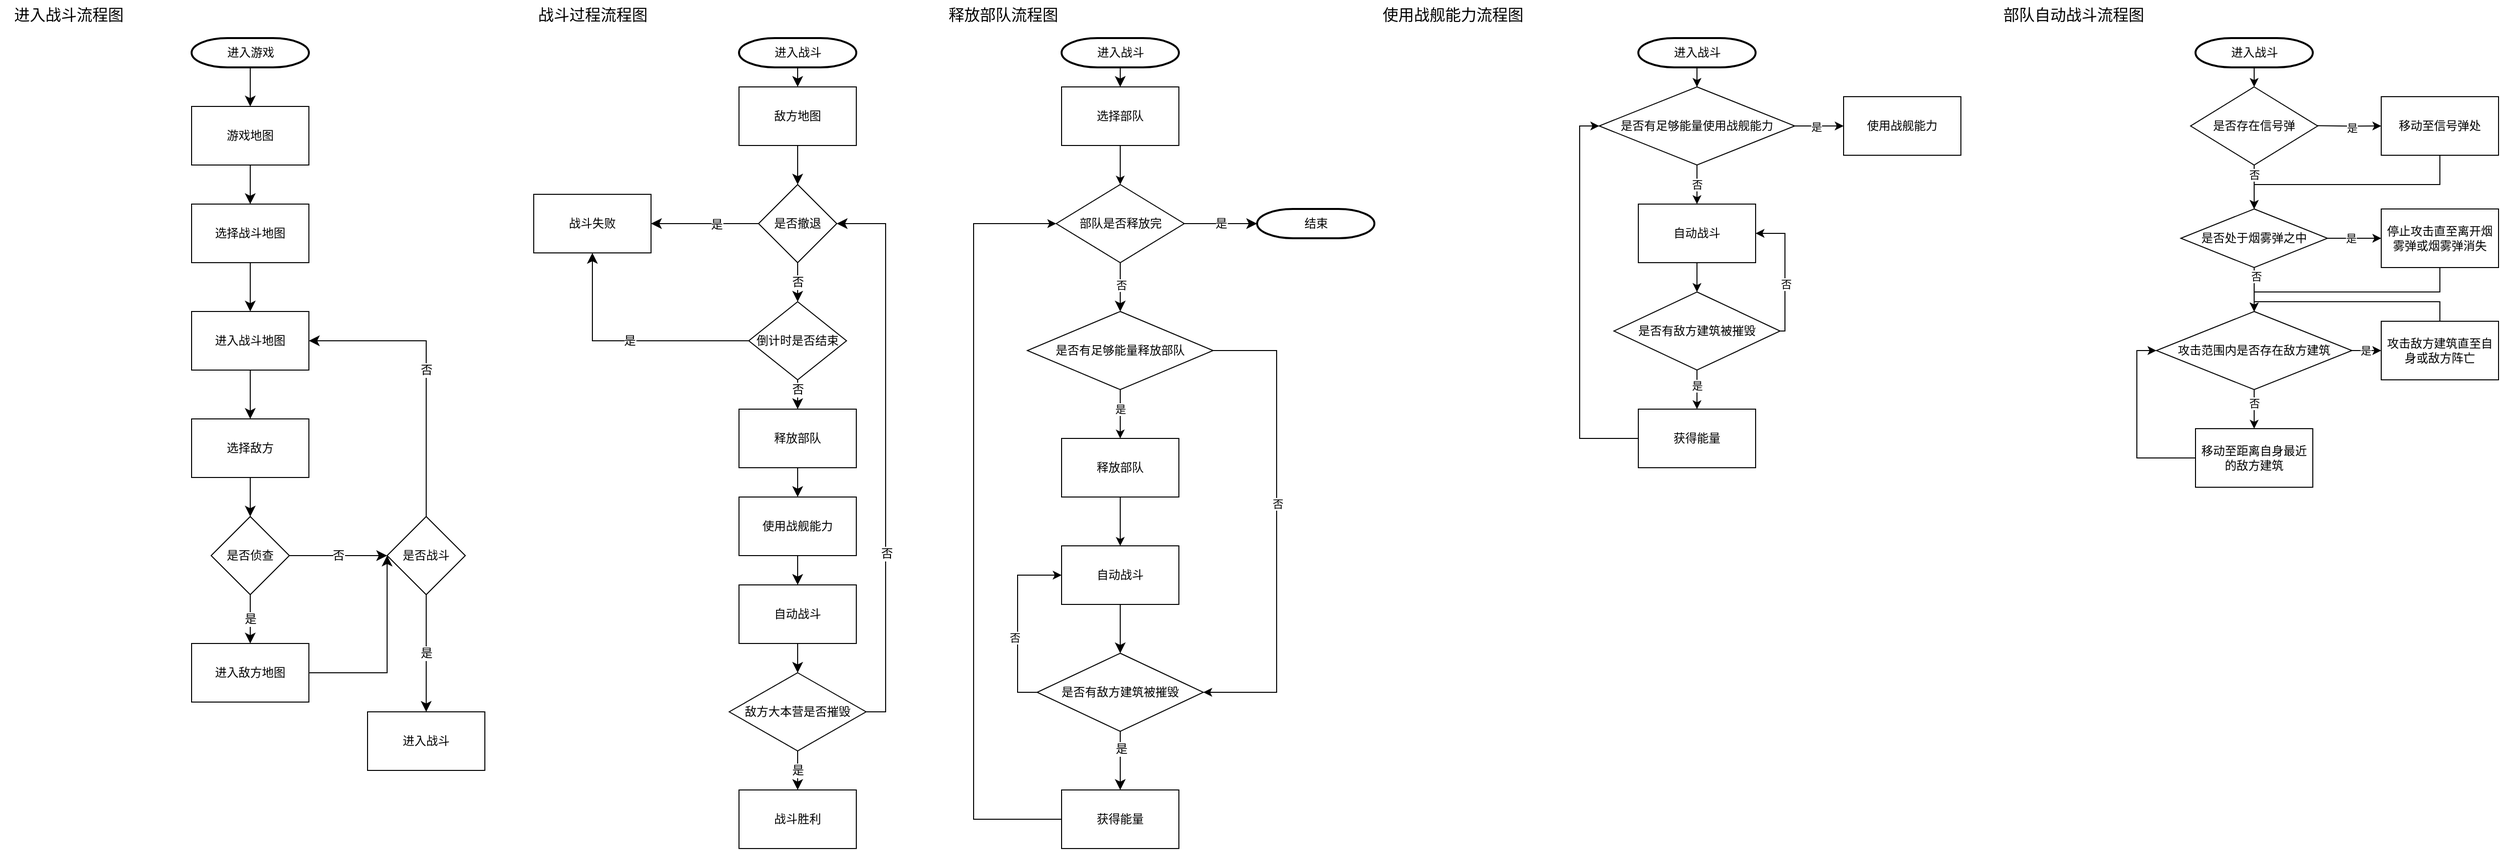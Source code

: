 <mxfile version="24.0.8" type="github">
  <diagram id="6a731a19-8d31-9384-78a2-239565b7b9f0" name="Page-1">
    <mxGraphModel dx="2696" dy="1640" grid="1" gridSize="10" guides="1" tooltips="1" connect="1" arrows="1" fold="1" page="1" pageScale="1" pageWidth="1169" pageHeight="827" background="none" math="0" shadow="0">
      <root>
        <mxCell id="0" />
        <mxCell id="1" parent="0" />
        <mxCell id="2" value="进入游戏" style="shape=mxgraph.flowchart.terminator;strokeWidth=2;gradientColor=none;gradientDirection=north;fontStyle=0;html=1;" parent="1" vertex="1">
          <mxGeometry x="260" y="60" width="120" height="30" as="geometry" />
        </mxCell>
        <mxCell id="Nmwimtc2McxLeB2NiwRX-73" style="edgeStyle=none;curved=1;rounded=0;orthogonalLoop=1;jettySize=auto;html=1;entryX=0.5;entryY=0;entryDx=0;entryDy=0;fontSize=12;startSize=8;endSize=8;" parent="1" source="Nmwimtc2McxLeB2NiwRX-66" target="Nmwimtc2McxLeB2NiwRX-67" edge="1">
          <mxGeometry relative="1" as="geometry" />
        </mxCell>
        <mxCell id="Nmwimtc2McxLeB2NiwRX-66" value="游戏地图" style="whiteSpace=wrap;html=1;" parent="1" vertex="1">
          <mxGeometry x="260" y="130" width="120" height="60" as="geometry" />
        </mxCell>
        <mxCell id="Nmwimtc2McxLeB2NiwRX-74" style="edgeStyle=none;curved=1;rounded=0;orthogonalLoop=1;jettySize=auto;html=1;entryX=0.5;entryY=0;entryDx=0;entryDy=0;fontSize=12;startSize=8;endSize=8;" parent="1" source="Nmwimtc2McxLeB2NiwRX-67" target="Nmwimtc2McxLeB2NiwRX-68" edge="1">
          <mxGeometry relative="1" as="geometry" />
        </mxCell>
        <mxCell id="Nmwimtc2McxLeB2NiwRX-67" value="选择战斗地图" style="whiteSpace=wrap;html=1;" parent="1" vertex="1">
          <mxGeometry x="260" y="230" width="120" height="60" as="geometry" />
        </mxCell>
        <mxCell id="Nmwimtc2McxLeB2NiwRX-81" style="edgeStyle=none;curved=1;rounded=0;orthogonalLoop=1;jettySize=auto;html=1;entryX=0.5;entryY=0;entryDx=0;entryDy=0;fontSize=12;startSize=8;endSize=8;" parent="1" source="Nmwimtc2McxLeB2NiwRX-68" target="Nmwimtc2McxLeB2NiwRX-75" edge="1">
          <mxGeometry relative="1" as="geometry" />
        </mxCell>
        <mxCell id="Nmwimtc2McxLeB2NiwRX-68" value="进入战斗地图" style="whiteSpace=wrap;html=1;" parent="1" vertex="1">
          <mxGeometry x="260" y="340" width="120" height="60" as="geometry" />
        </mxCell>
        <mxCell id="Nmwimtc2McxLeB2NiwRX-71" value="" style="edgeStyle=none;orthogonalLoop=1;jettySize=auto;html=1;rounded=0;fontSize=12;startSize=8;endSize=8;curved=1;exitX=0.5;exitY=1;exitDx=0;exitDy=0;exitPerimeter=0;entryX=0.5;entryY=0;entryDx=0;entryDy=0;" parent="1" source="2" target="Nmwimtc2McxLeB2NiwRX-66" edge="1">
          <mxGeometry width="120" relative="1" as="geometry">
            <mxPoint x="470" y="350" as="sourcePoint" />
            <mxPoint x="550" y="490" as="targetPoint" />
            <Array as="points" />
          </mxGeometry>
        </mxCell>
        <mxCell id="Nmwimtc2McxLeB2NiwRX-82" style="edgeStyle=none;curved=1;rounded=0;orthogonalLoop=1;jettySize=auto;html=1;entryX=0.5;entryY=0;entryDx=0;entryDy=0;fontSize=12;startSize=8;endSize=8;" parent="1" source="Nmwimtc2McxLeB2NiwRX-75" target="Nmwimtc2McxLeB2NiwRX-76" edge="1">
          <mxGeometry relative="1" as="geometry" />
        </mxCell>
        <mxCell id="Nmwimtc2McxLeB2NiwRX-75" value="选择敌方" style="whiteSpace=wrap;html=1;" parent="1" vertex="1">
          <mxGeometry x="260" y="450" width="120" height="60" as="geometry" />
        </mxCell>
        <mxCell id="Nmwimtc2McxLeB2NiwRX-78" value="否" style="edgeStyle=none;curved=1;rounded=0;orthogonalLoop=1;jettySize=auto;html=1;entryX=0;entryY=0.5;entryDx=0;entryDy=0;fontSize=12;startSize=8;endSize=8;" parent="1" source="Nmwimtc2McxLeB2NiwRX-76" target="Nmwimtc2McxLeB2NiwRX-77" edge="1">
          <mxGeometry relative="1" as="geometry" />
        </mxCell>
        <mxCell id="Nmwimtc2McxLeB2NiwRX-87" value="是" style="edgeStyle=none;curved=1;rounded=0;orthogonalLoop=1;jettySize=auto;html=1;entryX=0.5;entryY=0;entryDx=0;entryDy=0;fontSize=12;startSize=8;endSize=8;" parent="1" source="Nmwimtc2McxLeB2NiwRX-76" target="Nmwimtc2McxLeB2NiwRX-85" edge="1">
          <mxGeometry relative="1" as="geometry" />
        </mxCell>
        <mxCell id="Nmwimtc2McxLeB2NiwRX-76" value="是否侦查" style="rhombus;whiteSpace=wrap;html=1;" parent="1" vertex="1">
          <mxGeometry x="280" y="550" width="80" height="80" as="geometry" />
        </mxCell>
        <mxCell id="Nmwimtc2McxLeB2NiwRX-80" value="否" style="edgeStyle=orthogonalEdgeStyle;rounded=0;orthogonalLoop=1;jettySize=auto;html=1;fontSize=12;startSize=8;endSize=8;entryX=1;entryY=0.5;entryDx=0;entryDy=0;exitX=0.5;exitY=0;exitDx=0;exitDy=0;" parent="1" source="Nmwimtc2McxLeB2NiwRX-77" target="Nmwimtc2McxLeB2NiwRX-68" edge="1">
          <mxGeometry relative="1" as="geometry">
            <mxPoint x="430" y="380" as="targetPoint" />
            <mxPoint x="510" y="580" as="sourcePoint" />
            <Array as="points">
              <mxPoint x="500" y="370" />
            </Array>
          </mxGeometry>
        </mxCell>
        <mxCell id="Nmwimtc2McxLeB2NiwRX-84" value="是" style="edgeStyle=none;curved=1;rounded=0;orthogonalLoop=1;jettySize=auto;html=1;entryX=0.5;entryY=0;entryDx=0;entryDy=0;fontSize=12;startSize=8;endSize=8;" parent="1" source="Nmwimtc2McxLeB2NiwRX-77" target="Nmwimtc2McxLeB2NiwRX-83" edge="1">
          <mxGeometry relative="1" as="geometry" />
        </mxCell>
        <mxCell id="Nmwimtc2McxLeB2NiwRX-77" value="是否战斗" style="rhombus;whiteSpace=wrap;html=1;" parent="1" vertex="1">
          <mxGeometry x="460" y="550" width="80" height="80" as="geometry" />
        </mxCell>
        <mxCell id="Nmwimtc2McxLeB2NiwRX-83" value="进入战斗" style="whiteSpace=wrap;html=1;" parent="1" vertex="1">
          <mxGeometry x="440" y="750" width="120" height="60" as="geometry" />
        </mxCell>
        <mxCell id="Nmwimtc2McxLeB2NiwRX-86" style="edgeStyle=orthogonalEdgeStyle;rounded=0;orthogonalLoop=1;jettySize=auto;html=1;entryX=0;entryY=0.5;entryDx=0;entryDy=0;fontSize=12;startSize=8;endSize=8;exitX=1;exitY=0.5;exitDx=0;exitDy=0;" parent="1" source="Nmwimtc2McxLeB2NiwRX-85" target="Nmwimtc2McxLeB2NiwRX-77" edge="1">
          <mxGeometry relative="1" as="geometry">
            <Array as="points">
              <mxPoint x="460" y="710" />
            </Array>
          </mxGeometry>
        </mxCell>
        <mxCell id="Nmwimtc2McxLeB2NiwRX-85" value="进入敌方地图" style="whiteSpace=wrap;html=1;" parent="1" vertex="1">
          <mxGeometry x="260" y="680" width="120" height="60" as="geometry" />
        </mxCell>
        <mxCell id="Nmwimtc2McxLeB2NiwRX-90" value="进入战斗流程图" style="text;html=1;align=center;verticalAlign=middle;resizable=0;points=[];autosize=1;strokeColor=none;fillColor=none;fontSize=16;" parent="1" vertex="1">
          <mxGeometry x="64" y="21" width="140" height="30" as="geometry" />
        </mxCell>
        <mxCell id="Nmwimtc2McxLeB2NiwRX-91" value="战斗过程流程图" style="text;html=1;align=center;verticalAlign=middle;resizable=0;points=[];autosize=1;strokeColor=none;fillColor=none;fontSize=16;" parent="1" vertex="1">
          <mxGeometry x="600" y="21" width="140" height="30" as="geometry" />
        </mxCell>
        <mxCell id="Nmwimtc2McxLeB2NiwRX-100" style="edgeStyle=none;curved=1;rounded=0;orthogonalLoop=1;jettySize=auto;html=1;entryX=0.5;entryY=0;entryDx=0;entryDy=0;fontSize=12;startSize=8;endSize=8;" parent="1" source="Nmwimtc2McxLeB2NiwRX-92" target="Nmwimtc2McxLeB2NiwRX-93" edge="1">
          <mxGeometry relative="1" as="geometry" />
        </mxCell>
        <mxCell id="Nmwimtc2McxLeB2NiwRX-92" value="进入战斗" style="shape=mxgraph.flowchart.terminator;strokeWidth=2;gradientColor=none;gradientDirection=north;fontStyle=0;html=1;" parent="1" vertex="1">
          <mxGeometry x="820" y="60" width="120" height="30" as="geometry" />
        </mxCell>
        <mxCell id="Nmwimtc2McxLeB2NiwRX-121" style="edgeStyle=none;curved=1;rounded=0;orthogonalLoop=1;jettySize=auto;html=1;entryX=0.5;entryY=0;entryDx=0;entryDy=0;fontSize=12;startSize=8;endSize=8;" parent="1" source="Nmwimtc2McxLeB2NiwRX-93" target="Nmwimtc2McxLeB2NiwRX-116" edge="1">
          <mxGeometry relative="1" as="geometry" />
        </mxCell>
        <mxCell id="Nmwimtc2McxLeB2NiwRX-93" value="敌方地图" style="whiteSpace=wrap;html=1;" parent="1" vertex="1">
          <mxGeometry x="820" y="110" width="120" height="60" as="geometry" />
        </mxCell>
        <mxCell id="Nmwimtc2McxLeB2NiwRX-117" style="edgeStyle=orthogonalEdgeStyle;rounded=0;orthogonalLoop=1;jettySize=auto;html=1;entryX=0.5;entryY=1;entryDx=0;entryDy=0;fontSize=12;startSize=8;endSize=8;" parent="1" source="Nmwimtc2McxLeB2NiwRX-98" target="Nmwimtc2McxLeB2NiwRX-99" edge="1">
          <mxGeometry relative="1" as="geometry" />
        </mxCell>
        <mxCell id="Nmwimtc2McxLeB2NiwRX-118" value="是" style="edgeLabel;html=1;align=center;verticalAlign=middle;resizable=0;points=[];fontSize=12;" parent="Nmwimtc2McxLeB2NiwRX-117" vertex="1" connectable="0">
          <mxGeometry x="-0.024" y="4" relative="1" as="geometry">
            <mxPoint y="-4" as="offset" />
          </mxGeometry>
        </mxCell>
        <mxCell id="xczqTtwvnnCPaAs3Ql2R-7" style="edgeStyle=none;curved=1;rounded=0;orthogonalLoop=1;jettySize=auto;html=1;entryX=0.5;entryY=0;entryDx=0;entryDy=0;fontSize=12;startSize=8;endSize=8;" parent="1" source="Nmwimtc2McxLeB2NiwRX-98" target="bXodPko4FP_816DIiCRS-2" edge="1">
          <mxGeometry relative="1" as="geometry" />
        </mxCell>
        <mxCell id="xczqTtwvnnCPaAs3Ql2R-8" value="否" style="edgeLabel;html=1;align=center;verticalAlign=middle;resizable=0;points=[];fontSize=12;" parent="xczqTtwvnnCPaAs3Ql2R-7" vertex="1" connectable="0">
          <mxGeometry x="-0.32" relative="1" as="geometry">
            <mxPoint as="offset" />
          </mxGeometry>
        </mxCell>
        <mxCell id="Nmwimtc2McxLeB2NiwRX-98" value="倒计时是否结束" style="rhombus;whiteSpace=wrap;html=1;" parent="1" vertex="1">
          <mxGeometry x="830" y="330" width="100" height="80" as="geometry" />
        </mxCell>
        <mxCell id="Nmwimtc2McxLeB2NiwRX-99" value="战斗失败" style="whiteSpace=wrap;html=1;" parent="1" vertex="1">
          <mxGeometry x="610" y="220" width="120" height="60" as="geometry" />
        </mxCell>
        <mxCell id="Nmwimtc2McxLeB2NiwRX-119" style="edgeStyle=none;curved=1;rounded=0;orthogonalLoop=1;jettySize=auto;html=1;entryX=1;entryY=0.5;entryDx=0;entryDy=0;fontSize=12;startSize=8;endSize=8;" parent="1" source="Nmwimtc2McxLeB2NiwRX-116" target="Nmwimtc2McxLeB2NiwRX-99" edge="1">
          <mxGeometry relative="1" as="geometry" />
        </mxCell>
        <mxCell id="Nmwimtc2McxLeB2NiwRX-120" value="是" style="edgeLabel;html=1;align=center;verticalAlign=middle;resizable=0;points=[];fontSize=12;" parent="Nmwimtc2McxLeB2NiwRX-119" vertex="1" connectable="0">
          <mxGeometry x="-0.208" y="1" relative="1" as="geometry">
            <mxPoint as="offset" />
          </mxGeometry>
        </mxCell>
        <mxCell id="Nmwimtc2McxLeB2NiwRX-122" style="edgeStyle=none;curved=1;rounded=0;orthogonalLoop=1;jettySize=auto;html=1;fontSize=12;startSize=8;endSize=8;" parent="1" source="Nmwimtc2McxLeB2NiwRX-116" target="Nmwimtc2McxLeB2NiwRX-98" edge="1">
          <mxGeometry relative="1" as="geometry" />
        </mxCell>
        <mxCell id="Nmwimtc2McxLeB2NiwRX-123" value="否" style="edgeLabel;html=1;align=center;verticalAlign=middle;resizable=0;points=[];fontSize=12;" parent="Nmwimtc2McxLeB2NiwRX-122" vertex="1" connectable="0">
          <mxGeometry x="-0.21" y="2" relative="1" as="geometry">
            <mxPoint x="-2" y="4" as="offset" />
          </mxGeometry>
        </mxCell>
        <mxCell id="Nmwimtc2McxLeB2NiwRX-116" value="是否撤退" style="rhombus;whiteSpace=wrap;html=1;" parent="1" vertex="1">
          <mxGeometry x="840" y="210" width="80" height="80" as="geometry" />
        </mxCell>
        <mxCell id="xczqTtwvnnCPaAs3Ql2R-9" style="edgeStyle=none;curved=1;rounded=0;orthogonalLoop=1;jettySize=auto;html=1;entryX=0.5;entryY=0;entryDx=0;entryDy=0;fontSize=12;startSize=8;endSize=8;" parent="1" source="bXodPko4FP_816DIiCRS-2" target="xczqTtwvnnCPaAs3Ql2R-2" edge="1">
          <mxGeometry relative="1" as="geometry" />
        </mxCell>
        <mxCell id="bXodPko4FP_816DIiCRS-2" value="释放部队" style="whiteSpace=wrap;html=1;" parent="1" vertex="1">
          <mxGeometry x="820" y="440" width="120" height="60" as="geometry" />
        </mxCell>
        <mxCell id="xczqTtwvnnCPaAs3Ql2R-10" style="edgeStyle=none;curved=1;rounded=0;orthogonalLoop=1;jettySize=auto;html=1;entryX=0.5;entryY=0;entryDx=0;entryDy=0;fontSize=12;startSize=8;endSize=8;" parent="1" source="xczqTtwvnnCPaAs3Ql2R-2" target="xczqTtwvnnCPaAs3Ql2R-3" edge="1">
          <mxGeometry relative="1" as="geometry" />
        </mxCell>
        <mxCell id="xczqTtwvnnCPaAs3Ql2R-2" value="使用战舰能力" style="whiteSpace=wrap;html=1;" parent="1" vertex="1">
          <mxGeometry x="820" y="530" width="120" height="60" as="geometry" />
        </mxCell>
        <mxCell id="xczqTtwvnnCPaAs3Ql2R-11" style="edgeStyle=none;curved=1;rounded=0;orthogonalLoop=1;jettySize=auto;html=1;fontSize=12;startSize=8;endSize=8;" parent="1" source="xczqTtwvnnCPaAs3Ql2R-3" target="xczqTtwvnnCPaAs3Ql2R-4" edge="1">
          <mxGeometry relative="1" as="geometry" />
        </mxCell>
        <mxCell id="xczqTtwvnnCPaAs3Ql2R-3" value="自动战斗" style="whiteSpace=wrap;html=1;" parent="1" vertex="1">
          <mxGeometry x="820" y="620" width="120" height="60" as="geometry" />
        </mxCell>
        <mxCell id="xczqTtwvnnCPaAs3Ql2R-6" style="edgeStyle=orthogonalEdgeStyle;rounded=0;orthogonalLoop=1;jettySize=auto;html=1;entryX=1;entryY=0.5;entryDx=0;entryDy=0;fontSize=12;startSize=8;endSize=8;exitX=1;exitY=0.5;exitDx=0;exitDy=0;" parent="1" source="xczqTtwvnnCPaAs3Ql2R-4" target="Nmwimtc2McxLeB2NiwRX-116" edge="1">
          <mxGeometry relative="1" as="geometry" />
        </mxCell>
        <mxCell id="xczqTtwvnnCPaAs3Ql2R-13" value="否" style="edgeLabel;html=1;align=center;verticalAlign=middle;resizable=0;points=[];fontSize=12;" parent="xczqTtwvnnCPaAs3Ql2R-6" vertex="1" connectable="0">
          <mxGeometry x="-0.361" y="-1" relative="1" as="geometry">
            <mxPoint as="offset" />
          </mxGeometry>
        </mxCell>
        <mxCell id="xczqTtwvnnCPaAs3Ql2R-12" value="是" style="edgeStyle=none;curved=1;rounded=0;orthogonalLoop=1;jettySize=auto;html=1;fontSize=12;startSize=8;endSize=8;" parent="1" source="xczqTtwvnnCPaAs3Ql2R-4" target="xczqTtwvnnCPaAs3Ql2R-5" edge="1">
          <mxGeometry relative="1" as="geometry">
            <Array as="points" />
          </mxGeometry>
        </mxCell>
        <mxCell id="xczqTtwvnnCPaAs3Ql2R-4" value="敌方大本营是否摧毁" style="rhombus;whiteSpace=wrap;html=1;" parent="1" vertex="1">
          <mxGeometry x="810" y="710" width="140" height="80" as="geometry" />
        </mxCell>
        <mxCell id="xczqTtwvnnCPaAs3Ql2R-5" value="战斗胜利" style="whiteSpace=wrap;html=1;" parent="1" vertex="1">
          <mxGeometry x="820" y="830" width="120" height="60" as="geometry" />
        </mxCell>
        <mxCell id="VDzcDthxBHAH8HRU2_Ov-2" value="释放部队流程图" style="text;html=1;align=center;verticalAlign=middle;resizable=0;points=[];autosize=1;strokeColor=none;fillColor=none;fontSize=16;" parent="1" vertex="1">
          <mxGeometry x="1020" y="21" width="140" height="30" as="geometry" />
        </mxCell>
        <mxCell id="VDzcDthxBHAH8HRU2_Ov-11" style="edgeStyle=none;curved=1;rounded=0;orthogonalLoop=1;jettySize=auto;html=1;entryX=0.5;entryY=0;entryDx=0;entryDy=0;fontSize=12;startSize=8;endSize=8;" parent="1" source="VDzcDthxBHAH8HRU2_Ov-4" target="VDzcDthxBHAH8HRU2_Ov-5" edge="1">
          <mxGeometry relative="1" as="geometry" />
        </mxCell>
        <mxCell id="VDzcDthxBHAH8HRU2_Ov-4" value="进入战斗" style="shape=mxgraph.flowchart.terminator;strokeWidth=2;gradientColor=none;gradientDirection=north;fontStyle=0;html=1;" parent="1" vertex="1">
          <mxGeometry x="1150" y="60" width="120" height="30" as="geometry" />
        </mxCell>
        <mxCell id="m9-_hMtd9h5x9XVR7btA-2" style="edgeStyle=orthogonalEdgeStyle;rounded=0;orthogonalLoop=1;jettySize=auto;html=1;entryX=0.5;entryY=0;entryDx=0;entryDy=0;" edge="1" parent="1" source="VDzcDthxBHAH8HRU2_Ov-5" target="VDzcDthxBHAH8HRU2_Ov-22">
          <mxGeometry relative="1" as="geometry" />
        </mxCell>
        <mxCell id="VDzcDthxBHAH8HRU2_Ov-5" value="选择部队" style="whiteSpace=wrap;html=1;" parent="1" vertex="1">
          <mxGeometry x="1150" y="110" width="120" height="60" as="geometry" />
        </mxCell>
        <mxCell id="m9-_hMtd9h5x9XVR7btA-4" style="edgeStyle=orthogonalEdgeStyle;rounded=0;orthogonalLoop=1;jettySize=auto;html=1;entryX=0.5;entryY=0;entryDx=0;entryDy=0;" edge="1" parent="1" source="VDzcDthxBHAH8HRU2_Ov-6" target="VDzcDthxBHAH8HRU2_Ov-7">
          <mxGeometry relative="1" as="geometry" />
        </mxCell>
        <mxCell id="m9-_hMtd9h5x9XVR7btA-5" value="是" style="edgeLabel;html=1;align=center;verticalAlign=middle;resizable=0;points=[];" vertex="1" connectable="0" parent="m9-_hMtd9h5x9XVR7btA-4">
          <mxGeometry x="-0.213" relative="1" as="geometry">
            <mxPoint as="offset" />
          </mxGeometry>
        </mxCell>
        <mxCell id="m9-_hMtd9h5x9XVR7btA-7" style="edgeStyle=orthogonalEdgeStyle;rounded=0;orthogonalLoop=1;jettySize=auto;html=1;entryX=1;entryY=0.5;entryDx=0;entryDy=0;" edge="1" parent="1" source="VDzcDthxBHAH8HRU2_Ov-6" target="VDzcDthxBHAH8HRU2_Ov-9">
          <mxGeometry relative="1" as="geometry">
            <Array as="points">
              <mxPoint x="1370" y="380" />
              <mxPoint x="1370" y="730" />
            </Array>
          </mxGeometry>
        </mxCell>
        <mxCell id="m9-_hMtd9h5x9XVR7btA-9" value="否" style="edgeLabel;html=1;align=center;verticalAlign=middle;resizable=0;points=[];" vertex="1" connectable="0" parent="m9-_hMtd9h5x9XVR7btA-7">
          <mxGeometry x="-0.095" y="1" relative="1" as="geometry">
            <mxPoint as="offset" />
          </mxGeometry>
        </mxCell>
        <mxCell id="VDzcDthxBHAH8HRU2_Ov-6" value="是否有足够能量释放部队" style="rhombus;whiteSpace=wrap;html=1;" parent="1" vertex="1">
          <mxGeometry x="1115" y="340" width="190" height="80" as="geometry" />
        </mxCell>
        <mxCell id="m9-_hMtd9h5x9XVR7btA-8" style="edgeStyle=orthogonalEdgeStyle;rounded=0;orthogonalLoop=1;jettySize=auto;html=1;" edge="1" parent="1" source="VDzcDthxBHAH8HRU2_Ov-7" target="VDzcDthxBHAH8HRU2_Ov-8">
          <mxGeometry relative="1" as="geometry" />
        </mxCell>
        <mxCell id="VDzcDthxBHAH8HRU2_Ov-7" value="释放部队" style="whiteSpace=wrap;html=1;" parent="1" vertex="1">
          <mxGeometry x="1150" y="470" width="120" height="60" as="geometry" />
        </mxCell>
        <mxCell id="VDzcDthxBHAH8HRU2_Ov-16" style="edgeStyle=none;curved=1;rounded=0;orthogonalLoop=1;jettySize=auto;html=1;entryX=0.5;entryY=0;entryDx=0;entryDy=0;fontSize=12;startSize=8;endSize=8;" parent="1" source="VDzcDthxBHAH8HRU2_Ov-8" target="VDzcDthxBHAH8HRU2_Ov-9" edge="1">
          <mxGeometry relative="1" as="geometry" />
        </mxCell>
        <mxCell id="VDzcDthxBHAH8HRU2_Ov-8" value="自动战斗" style="whiteSpace=wrap;html=1;" parent="1" vertex="1">
          <mxGeometry x="1150" y="580" width="120" height="60" as="geometry" />
        </mxCell>
        <mxCell id="VDzcDthxBHAH8HRU2_Ov-17" style="edgeStyle=none;curved=1;rounded=0;orthogonalLoop=1;jettySize=auto;html=1;entryX=0.5;entryY=0;entryDx=0;entryDy=0;fontSize=12;startSize=8;endSize=8;" parent="1" source="VDzcDthxBHAH8HRU2_Ov-9" target="VDzcDthxBHAH8HRU2_Ov-10" edge="1">
          <mxGeometry relative="1" as="geometry" />
        </mxCell>
        <mxCell id="VDzcDthxBHAH8HRU2_Ov-18" value="是" style="edgeLabel;html=1;align=center;verticalAlign=middle;resizable=0;points=[];fontSize=12;" parent="VDzcDthxBHAH8HRU2_Ov-17" vertex="1" connectable="0">
          <mxGeometry x="-0.417" y="1" relative="1" as="geometry">
            <mxPoint as="offset" />
          </mxGeometry>
        </mxCell>
        <mxCell id="m9-_hMtd9h5x9XVR7btA-10" style="edgeStyle=orthogonalEdgeStyle;rounded=0;orthogonalLoop=1;jettySize=auto;html=1;entryX=0;entryY=0.5;entryDx=0;entryDy=0;" edge="1" parent="1" source="VDzcDthxBHAH8HRU2_Ov-9" target="VDzcDthxBHAH8HRU2_Ov-8">
          <mxGeometry relative="1" as="geometry">
            <Array as="points">
              <mxPoint x="1105" y="730" />
              <mxPoint x="1105" y="610" />
            </Array>
          </mxGeometry>
        </mxCell>
        <mxCell id="m9-_hMtd9h5x9XVR7btA-11" value="否" style="edgeLabel;html=1;align=center;verticalAlign=middle;resizable=0;points=[];" vertex="1" connectable="0" parent="m9-_hMtd9h5x9XVR7btA-10">
          <mxGeometry x="-0.175" y="3" relative="1" as="geometry">
            <mxPoint as="offset" />
          </mxGeometry>
        </mxCell>
        <mxCell id="VDzcDthxBHAH8HRU2_Ov-9" value="是否有敌方建筑被摧毁" style="rhombus;whiteSpace=wrap;html=1;" parent="1" vertex="1">
          <mxGeometry x="1125" y="690" width="170" height="80" as="geometry" />
        </mxCell>
        <mxCell id="m9-_hMtd9h5x9XVR7btA-12" style="edgeStyle=orthogonalEdgeStyle;rounded=0;orthogonalLoop=1;jettySize=auto;html=1;entryX=0;entryY=0.5;entryDx=0;entryDy=0;" edge="1" parent="1" source="VDzcDthxBHAH8HRU2_Ov-10" target="VDzcDthxBHAH8HRU2_Ov-22">
          <mxGeometry relative="1" as="geometry">
            <Array as="points">
              <mxPoint x="1060" y="860" />
              <mxPoint x="1060" y="250" />
            </Array>
          </mxGeometry>
        </mxCell>
        <mxCell id="VDzcDthxBHAH8HRU2_Ov-10" value="获得能量" style="whiteSpace=wrap;html=1;" parent="1" vertex="1">
          <mxGeometry x="1150" y="830" width="120" height="60" as="geometry" />
        </mxCell>
        <mxCell id="VDzcDthxBHAH8HRU2_Ov-28" style="edgeStyle=none;curved=1;rounded=0;orthogonalLoop=1;jettySize=auto;html=1;entryX=0.5;entryY=0;entryDx=0;entryDy=0;fontSize=12;startSize=8;endSize=8;" parent="1" source="VDzcDthxBHAH8HRU2_Ov-22" target="VDzcDthxBHAH8HRU2_Ov-6" edge="1">
          <mxGeometry relative="1" as="geometry">
            <Array as="points" />
          </mxGeometry>
        </mxCell>
        <mxCell id="m9-_hMtd9h5x9XVR7btA-3" value="否" style="edgeLabel;html=1;align=center;verticalAlign=middle;resizable=0;points=[];" vertex="1" connectable="0" parent="VDzcDthxBHAH8HRU2_Ov-28">
          <mxGeometry x="-0.093" y="1" relative="1" as="geometry">
            <mxPoint as="offset" />
          </mxGeometry>
        </mxCell>
        <mxCell id="VDzcDthxBHAH8HRU2_Ov-22" value="部队是否释放完" style="rhombus;whiteSpace=wrap;html=1;" parent="1" vertex="1">
          <mxGeometry x="1144.5" y="210" width="131" height="80" as="geometry" />
        </mxCell>
        <mxCell id="VDzcDthxBHAH8HRU2_Ov-26" value="结束" style="shape=mxgraph.flowchart.terminator;strokeWidth=2;gradientColor=none;gradientDirection=north;fontStyle=0;html=1;" parent="1" vertex="1">
          <mxGeometry x="1350" y="235" width="120" height="30" as="geometry" />
        </mxCell>
        <mxCell id="VDzcDthxBHAH8HRU2_Ov-27" value="是" style="edgeStyle=none;curved=1;rounded=0;orthogonalLoop=1;jettySize=auto;html=1;entryX=0;entryY=0.5;entryDx=0;entryDy=0;entryPerimeter=0;fontSize=12;startSize=8;endSize=8;" parent="1" source="VDzcDthxBHAH8HRU2_Ov-22" target="VDzcDthxBHAH8HRU2_Ov-26" edge="1">
          <mxGeometry relative="1" as="geometry">
            <Array as="points">
              <mxPoint x="1310" y="250" />
            </Array>
          </mxGeometry>
        </mxCell>
        <mxCell id="m9-_hMtd9h5x9XVR7btA-14" value="使用战舰能力流程图" style="text;html=1;align=center;verticalAlign=middle;resizable=0;points=[];autosize=1;strokeColor=none;fillColor=none;fontSize=16;" vertex="1" parent="1">
          <mxGeometry x="1465" y="21" width="170" height="30" as="geometry" />
        </mxCell>
        <mxCell id="m9-_hMtd9h5x9XVR7btA-33" style="edgeStyle=orthogonalEdgeStyle;rounded=0;orthogonalLoop=1;jettySize=auto;html=1;entryX=0.5;entryY=0;entryDx=0;entryDy=0;" edge="1" parent="1" source="m9-_hMtd9h5x9XVR7btA-15" target="m9-_hMtd9h5x9XVR7btA-17">
          <mxGeometry relative="1" as="geometry" />
        </mxCell>
        <mxCell id="m9-_hMtd9h5x9XVR7btA-15" value="进入战斗" style="shape=mxgraph.flowchart.terminator;strokeWidth=2;gradientColor=none;gradientDirection=north;fontStyle=0;html=1;" vertex="1" parent="1">
          <mxGeometry x="1740" y="60" width="120" height="30" as="geometry" />
        </mxCell>
        <mxCell id="m9-_hMtd9h5x9XVR7btA-18" style="edgeStyle=orthogonalEdgeStyle;rounded=0;orthogonalLoop=1;jettySize=auto;html=1;entryX=0;entryY=0.5;entryDx=0;entryDy=0;" edge="1" parent="1" source="m9-_hMtd9h5x9XVR7btA-17" target="m9-_hMtd9h5x9XVR7btA-19">
          <mxGeometry relative="1" as="geometry">
            <mxPoint x="1950" y="140" as="targetPoint" />
          </mxGeometry>
        </mxCell>
        <mxCell id="m9-_hMtd9h5x9XVR7btA-20" value="是" style="edgeLabel;html=1;align=center;verticalAlign=middle;resizable=0;points=[];" vertex="1" connectable="0" parent="m9-_hMtd9h5x9XVR7btA-18">
          <mxGeometry x="-0.116" y="-1" relative="1" as="geometry">
            <mxPoint as="offset" />
          </mxGeometry>
        </mxCell>
        <mxCell id="m9-_hMtd9h5x9XVR7btA-22" style="edgeStyle=orthogonalEdgeStyle;rounded=0;orthogonalLoop=1;jettySize=auto;html=1;entryX=0.5;entryY=0;entryDx=0;entryDy=0;" edge="1" parent="1" source="m9-_hMtd9h5x9XVR7btA-17" target="m9-_hMtd9h5x9XVR7btA-21">
          <mxGeometry relative="1" as="geometry" />
        </mxCell>
        <mxCell id="m9-_hMtd9h5x9XVR7btA-23" value="否" style="edgeLabel;html=1;align=center;verticalAlign=middle;resizable=0;points=[];" vertex="1" connectable="0" parent="m9-_hMtd9h5x9XVR7btA-22">
          <mxGeometry x="0.227" relative="1" as="geometry">
            <mxPoint y="-5" as="offset" />
          </mxGeometry>
        </mxCell>
        <mxCell id="m9-_hMtd9h5x9XVR7btA-17" value="是否有足够能量使用战舰能力" style="rhombus;whiteSpace=wrap;html=1;" vertex="1" parent="1">
          <mxGeometry x="1700" y="110" width="200" height="80" as="geometry" />
        </mxCell>
        <mxCell id="m9-_hMtd9h5x9XVR7btA-19" value="使用战舰能力" style="whiteSpace=wrap;html=1;" vertex="1" parent="1">
          <mxGeometry x="1950" y="120" width="120" height="60" as="geometry" />
        </mxCell>
        <mxCell id="m9-_hMtd9h5x9XVR7btA-26" style="edgeStyle=orthogonalEdgeStyle;rounded=0;orthogonalLoop=1;jettySize=auto;html=1;entryX=0.5;entryY=0;entryDx=0;entryDy=0;" edge="1" parent="1" source="m9-_hMtd9h5x9XVR7btA-21" target="m9-_hMtd9h5x9XVR7btA-24">
          <mxGeometry relative="1" as="geometry" />
        </mxCell>
        <mxCell id="m9-_hMtd9h5x9XVR7btA-21" value="自动战斗" style="whiteSpace=wrap;html=1;" vertex="1" parent="1">
          <mxGeometry x="1740" y="230" width="120" height="60" as="geometry" />
        </mxCell>
        <mxCell id="m9-_hMtd9h5x9XVR7btA-27" style="edgeStyle=orthogonalEdgeStyle;rounded=0;orthogonalLoop=1;jettySize=auto;html=1;entryX=0.5;entryY=0;entryDx=0;entryDy=0;" edge="1" parent="1" source="m9-_hMtd9h5x9XVR7btA-24" target="m9-_hMtd9h5x9XVR7btA-25">
          <mxGeometry relative="1" as="geometry" />
        </mxCell>
        <mxCell id="m9-_hMtd9h5x9XVR7btA-28" value="是" style="edgeLabel;html=1;align=center;verticalAlign=middle;resizable=0;points=[];" vertex="1" connectable="0" parent="m9-_hMtd9h5x9XVR7btA-27">
          <mxGeometry x="-0.217" relative="1" as="geometry">
            <mxPoint as="offset" />
          </mxGeometry>
        </mxCell>
        <mxCell id="m9-_hMtd9h5x9XVR7btA-30" style="edgeStyle=orthogonalEdgeStyle;rounded=0;orthogonalLoop=1;jettySize=auto;html=1;entryX=1;entryY=0.5;entryDx=0;entryDy=0;" edge="1" parent="1" source="m9-_hMtd9h5x9XVR7btA-24" target="m9-_hMtd9h5x9XVR7btA-21">
          <mxGeometry relative="1" as="geometry">
            <Array as="points">
              <mxPoint x="1890" y="360" />
              <mxPoint x="1890" y="260" />
            </Array>
          </mxGeometry>
        </mxCell>
        <mxCell id="m9-_hMtd9h5x9XVR7btA-31" value="否" style="edgeLabel;html=1;align=center;verticalAlign=middle;resizable=0;points=[];" vertex="1" connectable="0" parent="m9-_hMtd9h5x9XVR7btA-30">
          <mxGeometry x="-0.209" y="-1" relative="1" as="geometry">
            <mxPoint as="offset" />
          </mxGeometry>
        </mxCell>
        <mxCell id="m9-_hMtd9h5x9XVR7btA-24" value="是否有敌方建筑被摧毁" style="rhombus;whiteSpace=wrap;html=1;" vertex="1" parent="1">
          <mxGeometry x="1715" y="320" width="170" height="80" as="geometry" />
        </mxCell>
        <mxCell id="m9-_hMtd9h5x9XVR7btA-29" style="edgeStyle=orthogonalEdgeStyle;rounded=0;orthogonalLoop=1;jettySize=auto;html=1;entryX=0;entryY=0.5;entryDx=0;entryDy=0;" edge="1" parent="1" source="m9-_hMtd9h5x9XVR7btA-25" target="m9-_hMtd9h5x9XVR7btA-17">
          <mxGeometry relative="1" as="geometry">
            <Array as="points">
              <mxPoint x="1680" y="470" />
              <mxPoint x="1680" y="150" />
            </Array>
          </mxGeometry>
        </mxCell>
        <mxCell id="m9-_hMtd9h5x9XVR7btA-25" value="获得能量" style="whiteSpace=wrap;html=1;" vertex="1" parent="1">
          <mxGeometry x="1740" y="440" width="120" height="60" as="geometry" />
        </mxCell>
        <mxCell id="m9-_hMtd9h5x9XVR7btA-34" value="部队自动战斗流程图" style="text;html=1;align=center;verticalAlign=middle;resizable=0;points=[];autosize=1;strokeColor=none;fillColor=none;fontSize=16;" vertex="1" parent="1">
          <mxGeometry x="2100" y="21" width="170" height="30" as="geometry" />
        </mxCell>
        <mxCell id="m9-_hMtd9h5x9XVR7btA-39" style="edgeStyle=orthogonalEdgeStyle;rounded=0;orthogonalLoop=1;jettySize=auto;html=1;entryX=0.5;entryY=0;entryDx=0;entryDy=0;" edge="1" parent="1" source="m9-_hMtd9h5x9XVR7btA-35">
          <mxGeometry relative="1" as="geometry">
            <mxPoint x="2370" y="110" as="targetPoint" />
          </mxGeometry>
        </mxCell>
        <mxCell id="m9-_hMtd9h5x9XVR7btA-35" value="进入战斗" style="shape=mxgraph.flowchart.terminator;strokeWidth=2;gradientColor=none;gradientDirection=north;fontStyle=0;html=1;" vertex="1" parent="1">
          <mxGeometry x="2310" y="60" width="120" height="30" as="geometry" />
        </mxCell>
        <mxCell id="m9-_hMtd9h5x9XVR7btA-37" style="edgeStyle=orthogonalEdgeStyle;rounded=0;orthogonalLoop=1;jettySize=auto;html=1;entryX=0;entryY=0.5;entryDx=0;entryDy=0;" edge="1" parent="1" target="m9-_hMtd9h5x9XVR7btA-38">
          <mxGeometry relative="1" as="geometry">
            <mxPoint x="2480" y="149.58" as="targetPoint" />
            <mxPoint x="2430" y="149.58" as="sourcePoint" />
          </mxGeometry>
        </mxCell>
        <mxCell id="m9-_hMtd9h5x9XVR7btA-41" value="是" style="edgeLabel;html=1;align=center;verticalAlign=middle;resizable=0;points=[];" vertex="1" connectable="0" parent="m9-_hMtd9h5x9XVR7btA-37">
          <mxGeometry x="0.127" y="-2" relative="1" as="geometry">
            <mxPoint as="offset" />
          </mxGeometry>
        </mxCell>
        <mxCell id="m9-_hMtd9h5x9XVR7btA-49" style="edgeStyle=orthogonalEdgeStyle;rounded=0;orthogonalLoop=1;jettySize=auto;html=1;entryX=0.5;entryY=0;entryDx=0;entryDy=0;" edge="1" parent="1" source="m9-_hMtd9h5x9XVR7btA-38" target="m9-_hMtd9h5x9XVR7btA-43">
          <mxGeometry relative="1" as="geometry">
            <Array as="points">
              <mxPoint x="2560" y="210" />
              <mxPoint x="2370" y="210" />
            </Array>
          </mxGeometry>
        </mxCell>
        <mxCell id="m9-_hMtd9h5x9XVR7btA-38" value="移动至信号弹处" style="whiteSpace=wrap;html=1;" vertex="1" parent="1">
          <mxGeometry x="2500" y="120" width="120" height="60" as="geometry" />
        </mxCell>
        <mxCell id="m9-_hMtd9h5x9XVR7btA-47" style="edgeStyle=orthogonalEdgeStyle;rounded=0;orthogonalLoop=1;jettySize=auto;html=1;entryX=0.5;entryY=0;entryDx=0;entryDy=0;" edge="1" parent="1" source="m9-_hMtd9h5x9XVR7btA-40" target="m9-_hMtd9h5x9XVR7btA-43">
          <mxGeometry relative="1" as="geometry" />
        </mxCell>
        <mxCell id="m9-_hMtd9h5x9XVR7btA-48" value="否" style="edgeLabel;html=1;align=center;verticalAlign=middle;resizable=0;points=[];" vertex="1" connectable="0" parent="m9-_hMtd9h5x9XVR7btA-47">
          <mxGeometry x="0.322" y="2" relative="1" as="geometry">
            <mxPoint x="-2" y="-20" as="offset" />
          </mxGeometry>
        </mxCell>
        <mxCell id="m9-_hMtd9h5x9XVR7btA-40" value="是否存在信号弹" style="rhombus;whiteSpace=wrap;html=1;" vertex="1" parent="1">
          <mxGeometry x="2305" y="110" width="130" height="80" as="geometry" />
        </mxCell>
        <mxCell id="m9-_hMtd9h5x9XVR7btA-44" style="edgeStyle=orthogonalEdgeStyle;rounded=0;orthogonalLoop=1;jettySize=auto;html=1;entryX=0;entryY=0.5;entryDx=0;entryDy=0;" edge="1" parent="1" source="m9-_hMtd9h5x9XVR7btA-43" target="m9-_hMtd9h5x9XVR7btA-45">
          <mxGeometry relative="1" as="geometry">
            <mxPoint x="2500" y="260" as="targetPoint" />
          </mxGeometry>
        </mxCell>
        <mxCell id="m9-_hMtd9h5x9XVR7btA-46" value="是" style="edgeLabel;html=1;align=center;verticalAlign=middle;resizable=0;points=[];" vertex="1" connectable="0" parent="m9-_hMtd9h5x9XVR7btA-44">
          <mxGeometry x="-0.135" relative="1" as="geometry">
            <mxPoint as="offset" />
          </mxGeometry>
        </mxCell>
        <mxCell id="m9-_hMtd9h5x9XVR7btA-52" style="edgeStyle=orthogonalEdgeStyle;rounded=0;orthogonalLoop=1;jettySize=auto;html=1;entryX=0.5;entryY=0;entryDx=0;entryDy=0;" edge="1" parent="1" source="m9-_hMtd9h5x9XVR7btA-43" target="m9-_hMtd9h5x9XVR7btA-51">
          <mxGeometry relative="1" as="geometry" />
        </mxCell>
        <mxCell id="m9-_hMtd9h5x9XVR7btA-53" value="否" style="edgeLabel;html=1;align=center;verticalAlign=middle;resizable=0;points=[];" vertex="1" connectable="0" parent="m9-_hMtd9h5x9XVR7btA-52">
          <mxGeometry x="-0.605" y="2" relative="1" as="geometry">
            <mxPoint as="offset" />
          </mxGeometry>
        </mxCell>
        <mxCell id="m9-_hMtd9h5x9XVR7btA-43" value="是否处于烟雾弹之中" style="rhombus;whiteSpace=wrap;html=1;" vertex="1" parent="1">
          <mxGeometry x="2295" y="235" width="150" height="60" as="geometry" />
        </mxCell>
        <mxCell id="m9-_hMtd9h5x9XVR7btA-54" style="edgeStyle=orthogonalEdgeStyle;rounded=0;orthogonalLoop=1;jettySize=auto;html=1;" edge="1" parent="1" source="m9-_hMtd9h5x9XVR7btA-45" target="m9-_hMtd9h5x9XVR7btA-51">
          <mxGeometry relative="1" as="geometry">
            <Array as="points">
              <mxPoint x="2560" y="320" />
              <mxPoint x="2370" y="320" />
            </Array>
          </mxGeometry>
        </mxCell>
        <mxCell id="m9-_hMtd9h5x9XVR7btA-45" value="停止攻击直至离开烟雾弹或烟雾弹消失" style="whiteSpace=wrap;html=1;" vertex="1" parent="1">
          <mxGeometry x="2500" y="235" width="120" height="60" as="geometry" />
        </mxCell>
        <mxCell id="m9-_hMtd9h5x9XVR7btA-56" style="edgeStyle=orthogonalEdgeStyle;rounded=0;orthogonalLoop=1;jettySize=auto;html=1;entryX=0;entryY=0.5;entryDx=0;entryDy=0;" edge="1" parent="1" source="m9-_hMtd9h5x9XVR7btA-51" target="m9-_hMtd9h5x9XVR7btA-55">
          <mxGeometry relative="1" as="geometry" />
        </mxCell>
        <mxCell id="m9-_hMtd9h5x9XVR7btA-57" value="是" style="edgeLabel;html=1;align=center;verticalAlign=middle;resizable=0;points=[];" vertex="1" connectable="0" parent="m9-_hMtd9h5x9XVR7btA-56">
          <mxGeometry x="0.36" relative="1" as="geometry">
            <mxPoint as="offset" />
          </mxGeometry>
        </mxCell>
        <mxCell id="m9-_hMtd9h5x9XVR7btA-60" style="edgeStyle=orthogonalEdgeStyle;rounded=0;orthogonalLoop=1;jettySize=auto;html=1;entryX=0.5;entryY=0;entryDx=0;entryDy=0;" edge="1" parent="1" source="m9-_hMtd9h5x9XVR7btA-51" target="m9-_hMtd9h5x9XVR7btA-59">
          <mxGeometry relative="1" as="geometry" />
        </mxCell>
        <mxCell id="m9-_hMtd9h5x9XVR7btA-61" value="否" style="edgeLabel;html=1;align=center;verticalAlign=middle;resizable=0;points=[];" vertex="1" connectable="0" parent="m9-_hMtd9h5x9XVR7btA-60">
          <mxGeometry x="-0.306" relative="1" as="geometry">
            <mxPoint as="offset" />
          </mxGeometry>
        </mxCell>
        <mxCell id="m9-_hMtd9h5x9XVR7btA-51" value="攻击范围内是否存在敌方建筑" style="rhombus;whiteSpace=wrap;html=1;" vertex="1" parent="1">
          <mxGeometry x="2270" y="340" width="200" height="80" as="geometry" />
        </mxCell>
        <mxCell id="m9-_hMtd9h5x9XVR7btA-63" style="edgeStyle=orthogonalEdgeStyle;rounded=0;orthogonalLoop=1;jettySize=auto;html=1;entryX=0.5;entryY=0;entryDx=0;entryDy=0;" edge="1" parent="1" source="m9-_hMtd9h5x9XVR7btA-55" target="m9-_hMtd9h5x9XVR7btA-51">
          <mxGeometry relative="1" as="geometry">
            <Array as="points">
              <mxPoint x="2560" y="330" />
              <mxPoint x="2370" y="330" />
            </Array>
          </mxGeometry>
        </mxCell>
        <mxCell id="m9-_hMtd9h5x9XVR7btA-55" value="攻击敌方建筑直至自身或敌方阵亡" style="whiteSpace=wrap;html=1;" vertex="1" parent="1">
          <mxGeometry x="2500" y="350" width="120" height="60" as="geometry" />
        </mxCell>
        <mxCell id="m9-_hMtd9h5x9XVR7btA-64" style="edgeStyle=orthogonalEdgeStyle;rounded=0;orthogonalLoop=1;jettySize=auto;html=1;entryX=0;entryY=0.5;entryDx=0;entryDy=0;" edge="1" parent="1" source="m9-_hMtd9h5x9XVR7btA-59" target="m9-_hMtd9h5x9XVR7btA-51">
          <mxGeometry relative="1" as="geometry">
            <Array as="points">
              <mxPoint x="2250" y="490" />
              <mxPoint x="2250" y="380" />
            </Array>
          </mxGeometry>
        </mxCell>
        <mxCell id="m9-_hMtd9h5x9XVR7btA-59" value="移动至距离自身最近的敌方建筑" style="whiteSpace=wrap;html=1;" vertex="1" parent="1">
          <mxGeometry x="2310" y="460" width="120" height="60" as="geometry" />
        </mxCell>
      </root>
    </mxGraphModel>
  </diagram>
</mxfile>
